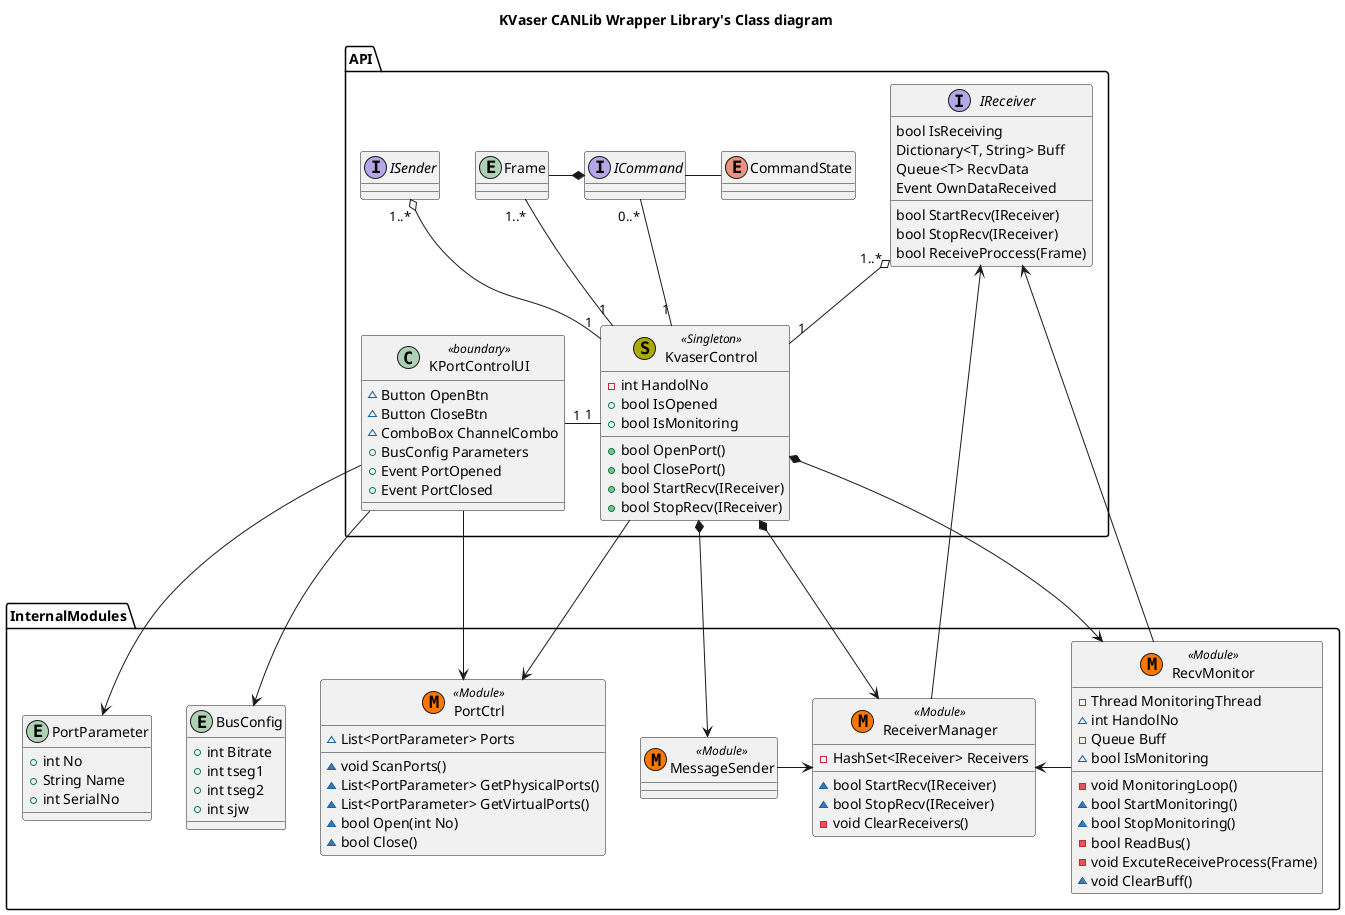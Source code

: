 @startuml

title "KVaser CANLib Wrapper Library's Class diagram"

package API{

    class KPortControlUI<<boundary>>{
        ~Button OpenBtn
        ~Button CloseBtn
        ~ComboBox ChannelCombo
        +BusConfig Parameters
        +Event PortOpened
        +Event PortClosed
    }

    class KvaserControl<< (S, #AAAA00) Singleton>>{
        -int HandolNo
        +bool IsOpened
        +bool IsMonitoring
        +bool OpenPort()
        +bool ClosePort()
        +bool StartRecv(IReceiver)
        +bool StopRecv(IReceiver)
    }

    entity Frame{

    }

    Interface IReceiver{
        bool IsReceiving
        Dictionary<T, String> Buff
        Queue<T> RecvData
        Event OwnDataReceived
        bool StartRecv(IReceiver)
        bool StopRecv(IReceiver)
        bool ReceiveProccess(Frame)
    }

    Interface ICommand{

    }

    Enum CommandState{

    }

    Interface ISender{

    }

    KPortControlUI "1" -l "1" KvaserControl

    KvaserControl "1" -l "1..*" Frame
    KvaserControl "1" -u-o "1..*" IReceiver
    KvaserControl "1" -u-o "1..*" ISender
    KvaserControl "1" -u- "0..*" ICommand

    ICommand - CommandState
    ICommand *-l Frame
}

package InternalModules{
    class PortCtrl<< (M, #FF7700) Module>>{
        ~{field} List<PortParameter> Ports
        ~void ScanPorts()
        ~List<PortParameter> GetPhysicalPorts()
        ~List<PortParameter> GetVirtualPorts()
        ~bool Open(int No)
        ~bool Close()
    }

    entity BusConfig{
        +int Bitrate
        +int tseg1
        +int tseg2
        +int sjw
    }

    entity PortParameter{
        +int No
        +String Name
        +int SerialNo
    }

    class RecvMonitor<< (M, #FF7700) Module>>{
        -Thread MonitoringThread
        ~int HandolNo
        -Queue Buff
        ~bool IsMonitoring
        -void MonitoringLoop()
        ~bool StartMonitoring()
        ~bool StopMonitoring()
        -bool ReadBus()
        -void ExcuteReceiveProcess(Frame)
        ~void ClearBuff()
    }

    class ReceiverManager<< (M, #FF7700) Module>>{
        -HashSet<IReceiver> Receivers
        ~bool StartRecv(IReceiver)
        ~bool StopRecv(IReceiver)
        -void ClearReceivers()
    }

    class MessageSender<< (M, #FF7700) Module>>{

    }

    RecvMonitor -l> ReceiverManager
    MessageSender -> ReceiverManager
}


KPortControlUI ---> PortCtrl
KPortControlUI --> PortParameter
KPortControlUI --> BusConfig

KvaserControl ---> PortCtrl
KvaserControl *---> RecvMonitor
KvaserControl *---> ReceiverManager
KvaserControl *---> MessageSender

IReceiver <-- ReceiverManager
IReceiver <-- RecvMonitor



@enduml